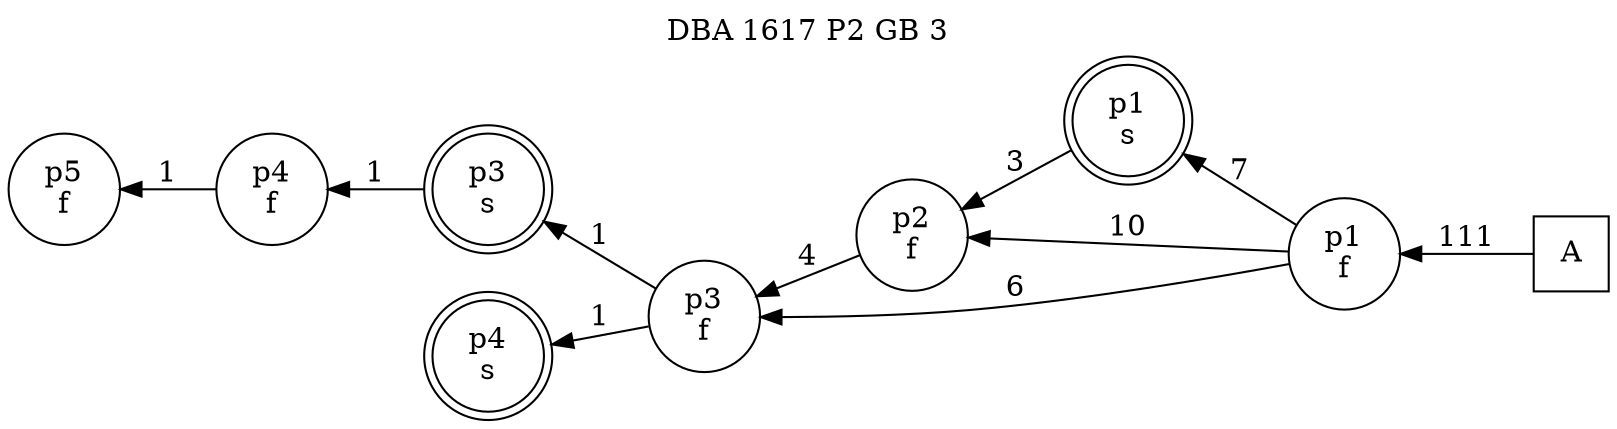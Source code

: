 digraph DBA_1617_P2_GB_3_GOOD {
labelloc="tl"
label= " DBA 1617 P2 GB 3 "
rankdir="RL";
"A" [shape="square" label="A"]
"p1_f" [shape="circle" label="p1
f"]
"p1_s" [shape="doublecircle" label="p1
s"]
"p2_f" [shape="circle" label="p2
f"]
"p3_f" [shape="circle" label="p3
f"]
"p3_s" [shape="doublecircle" label="p3
s"]
"p4_f" [shape="circle" label="p4
f"]
"p5_f" [shape="circle" label="p5
f"]
"p4_s" [shape="doublecircle" label="p4
s"]
"A" -> "p1_f" [ label=111]
"p1_f" -> "p1_s" [ label=7]
"p1_f" -> "p2_f" [ label=10]
"p1_f" -> "p3_f" [ label=6]
"p1_s" -> "p2_f" [ label=3]
"p2_f" -> "p3_f" [ label=4]
"p3_f" -> "p3_s" [ label=1]
"p3_f" -> "p4_s" [ label=1]
"p3_s" -> "p4_f" [ label=1]
"p4_f" -> "p5_f" [ label=1]
}

